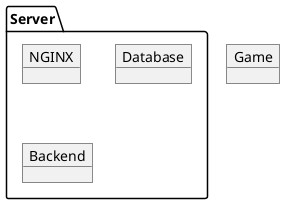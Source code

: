 @startuml
package Server {
    object NGINX
    object Database
    object Backend
}
object Game
@enduml
